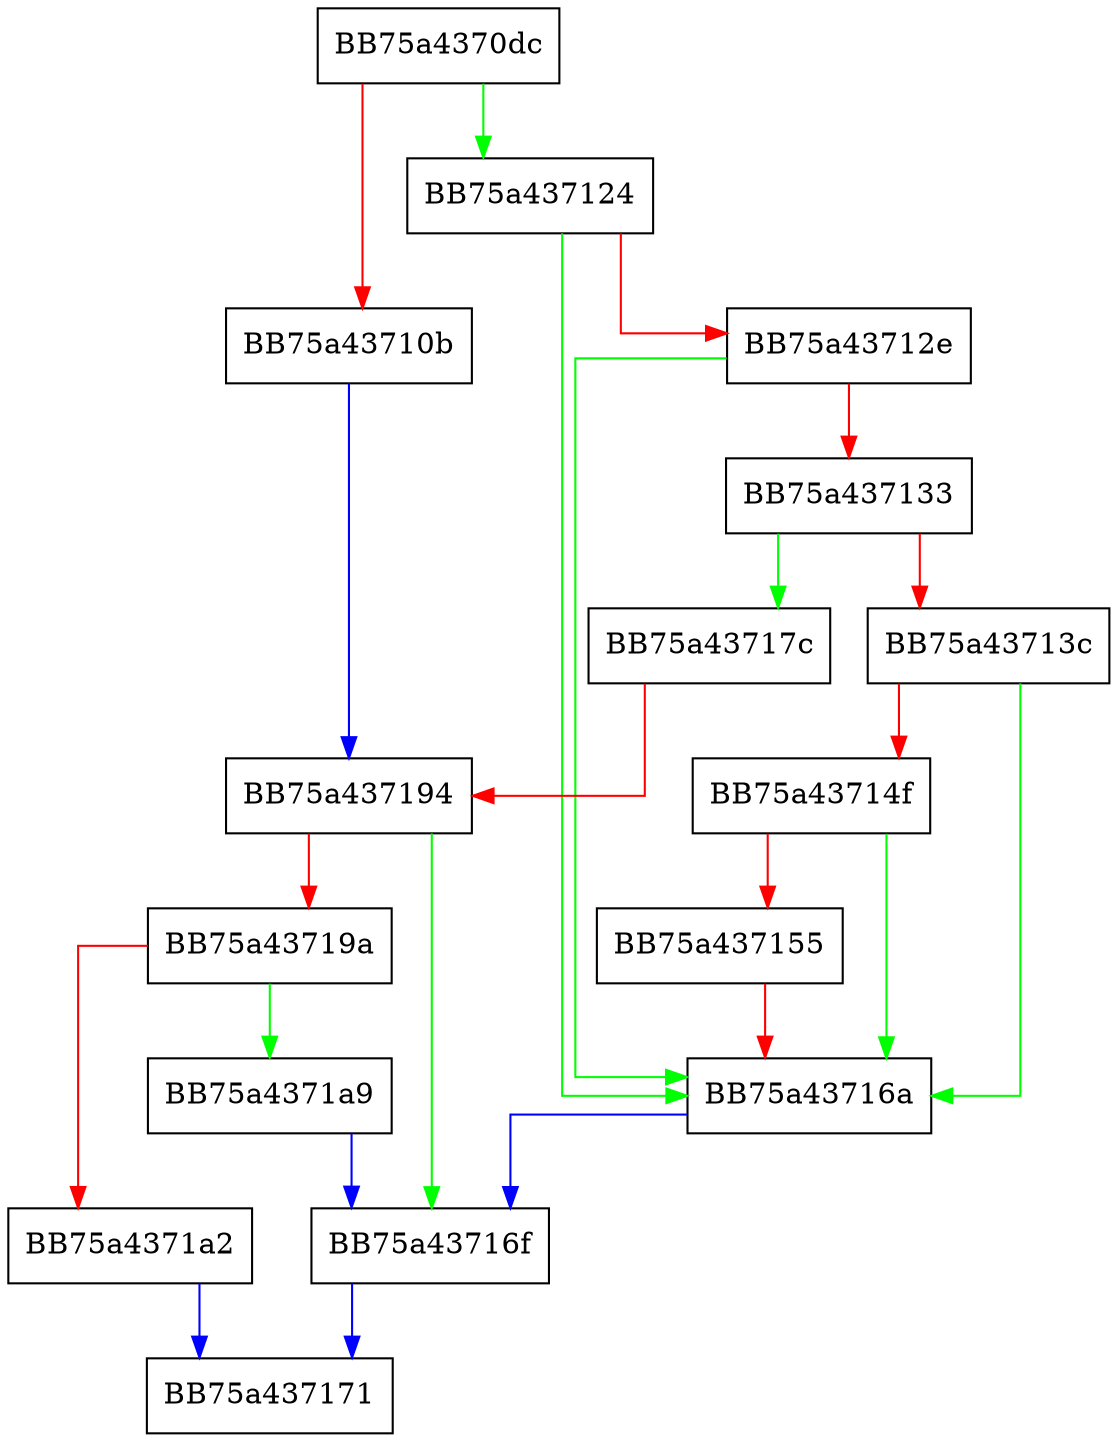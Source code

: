 digraph ComparePathWin2K {
  node [shape="box"];
  graph [splines=ortho];
  BB75a4370dc -> BB75a437124 [color="green"];
  BB75a4370dc -> BB75a43710b [color="red"];
  BB75a43710b -> BB75a437194 [color="blue"];
  BB75a437124 -> BB75a43716a [color="green"];
  BB75a437124 -> BB75a43712e [color="red"];
  BB75a43712e -> BB75a43716a [color="green"];
  BB75a43712e -> BB75a437133 [color="red"];
  BB75a437133 -> BB75a43717c [color="green"];
  BB75a437133 -> BB75a43713c [color="red"];
  BB75a43713c -> BB75a43716a [color="green"];
  BB75a43713c -> BB75a43714f [color="red"];
  BB75a43714f -> BB75a43716a [color="green"];
  BB75a43714f -> BB75a437155 [color="red"];
  BB75a437155 -> BB75a43716a [color="red"];
  BB75a43716a -> BB75a43716f [color="blue"];
  BB75a43716f -> BB75a437171 [color="blue"];
  BB75a43717c -> BB75a437194 [color="red"];
  BB75a437194 -> BB75a43716f [color="green"];
  BB75a437194 -> BB75a43719a [color="red"];
  BB75a43719a -> BB75a4371a9 [color="green"];
  BB75a43719a -> BB75a4371a2 [color="red"];
  BB75a4371a2 -> BB75a437171 [color="blue"];
  BB75a4371a9 -> BB75a43716f [color="blue"];
}